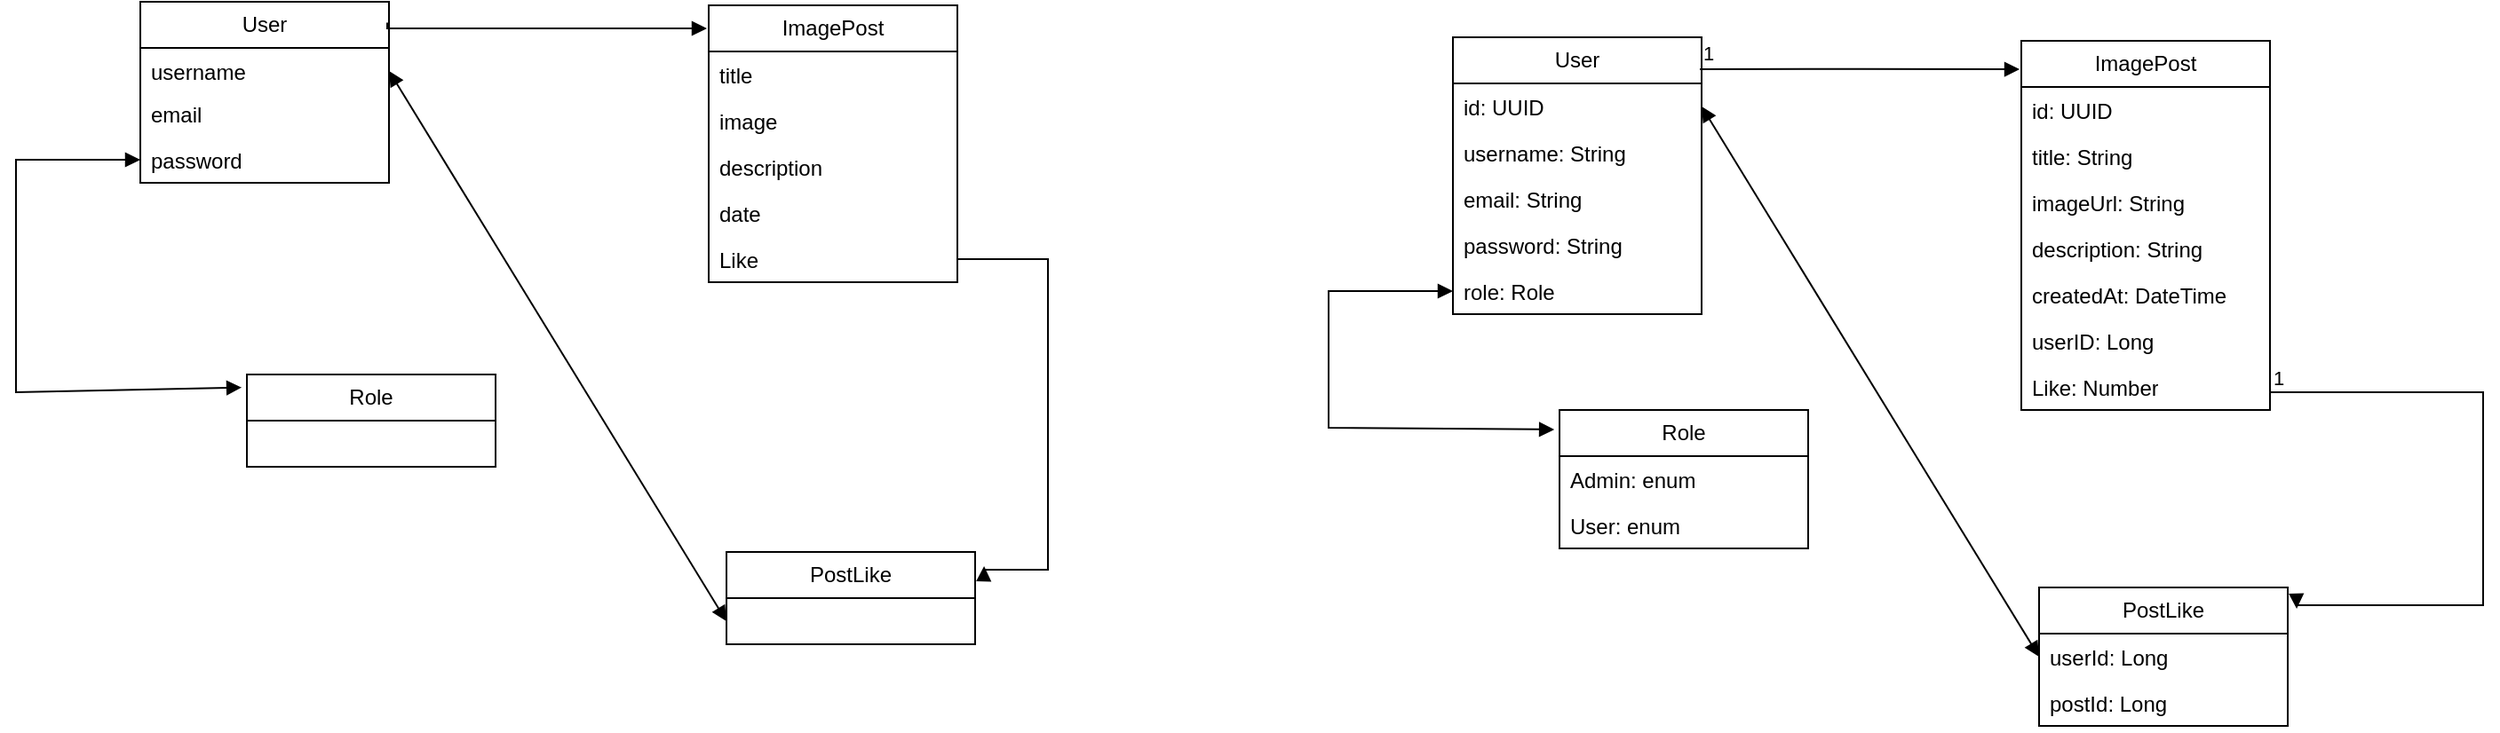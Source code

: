 <mxfile version="28.2.3">
  <diagram name="Seite-1" id="EvkgF1MvYiq81Qi9JRRh">
    <mxGraphModel dx="2253" dy="980" grid="1" gridSize="10" guides="1" tooltips="1" connect="1" arrows="1" fold="1" page="1" pageScale="1" pageWidth="827" pageHeight="1169" math="0" shadow="0">
      <root>
        <mxCell id="0" />
        <mxCell id="1" parent="0" />
        <mxCell id="u6r-m6rEBIpTOp65RIZz-3" value="User" style="swimlane;fontStyle=0;childLayout=stackLayout;horizontal=1;startSize=26;fillColor=none;horizontalStack=0;resizeParent=1;resizeParentMax=0;resizeLast=0;collapsible=1;marginBottom=0;whiteSpace=wrap;html=1;" parent="1" vertex="1">
          <mxGeometry x="559" y="160" width="140" height="156" as="geometry" />
        </mxCell>
        <mxCell id="u6r-m6rEBIpTOp65RIZz-4" value="id: UUID" style="text;strokeColor=none;fillColor=none;align=left;verticalAlign=top;spacingLeft=4;spacingRight=4;overflow=hidden;rotatable=0;points=[[0,0.5],[1,0.5]];portConstraint=eastwest;whiteSpace=wrap;html=1;" parent="u6r-m6rEBIpTOp65RIZz-3" vertex="1">
          <mxGeometry y="26" width="140" height="26" as="geometry" />
        </mxCell>
        <mxCell id="u6r-m6rEBIpTOp65RIZz-5" value="username: String" style="text;strokeColor=none;fillColor=none;align=left;verticalAlign=top;spacingLeft=4;spacingRight=4;overflow=hidden;rotatable=0;points=[[0,0.5],[1,0.5]];portConstraint=eastwest;whiteSpace=wrap;html=1;" parent="u6r-m6rEBIpTOp65RIZz-3" vertex="1">
          <mxGeometry y="52" width="140" height="26" as="geometry" />
        </mxCell>
        <mxCell id="u6r-m6rEBIpTOp65RIZz-40" value="email: String" style="text;strokeColor=none;fillColor=none;align=left;verticalAlign=top;spacingLeft=4;spacingRight=4;overflow=hidden;rotatable=0;points=[[0,0.5],[1,0.5]];portConstraint=eastwest;whiteSpace=wrap;html=1;" parent="u6r-m6rEBIpTOp65RIZz-3" vertex="1">
          <mxGeometry y="78" width="140" height="26" as="geometry" />
        </mxCell>
        <mxCell id="u6r-m6rEBIpTOp65RIZz-6" value="password: String" style="text;strokeColor=none;fillColor=none;align=left;verticalAlign=top;spacingLeft=4;spacingRight=4;overflow=hidden;rotatable=0;points=[[0,0.5],[1,0.5]];portConstraint=eastwest;whiteSpace=wrap;html=1;" parent="u6r-m6rEBIpTOp65RIZz-3" vertex="1">
          <mxGeometry y="104" width="140" height="26" as="geometry" />
        </mxCell>
        <mxCell id="u6r-m6rEBIpTOp65RIZz-15" value="role:&amp;nbsp;Role" style="text;strokeColor=none;fillColor=none;align=left;verticalAlign=top;spacingLeft=4;spacingRight=4;overflow=hidden;rotatable=0;points=[[0,0.5],[1,0.5]];portConstraint=eastwest;whiteSpace=wrap;html=1;" parent="u6r-m6rEBIpTOp65RIZz-3" vertex="1">
          <mxGeometry y="130" width="140" height="26" as="geometry" />
        </mxCell>
        <mxCell id="u6r-m6rEBIpTOp65RIZz-11" value="ImagePost" style="swimlane;fontStyle=0;childLayout=stackLayout;horizontal=1;startSize=26;fillColor=none;horizontalStack=0;resizeParent=1;resizeParentMax=0;resizeLast=0;collapsible=1;marginBottom=0;whiteSpace=wrap;html=1;" parent="1" vertex="1">
          <mxGeometry x="879" y="162" width="140" height="208" as="geometry" />
        </mxCell>
        <mxCell id="u6r-m6rEBIpTOp65RIZz-12" value="id: UUID" style="text;strokeColor=none;fillColor=none;align=left;verticalAlign=top;spacingLeft=4;spacingRight=4;overflow=hidden;rotatable=0;points=[[0,0.5],[1,0.5]];portConstraint=eastwest;whiteSpace=wrap;html=1;" parent="u6r-m6rEBIpTOp65RIZz-11" vertex="1">
          <mxGeometry y="26" width="140" height="26" as="geometry" />
        </mxCell>
        <mxCell id="u6r-m6rEBIpTOp65RIZz-13" value="title: String" style="text;strokeColor=none;fillColor=none;align=left;verticalAlign=top;spacingLeft=4;spacingRight=4;overflow=hidden;rotatable=0;points=[[0,0.5],[1,0.5]];portConstraint=eastwest;whiteSpace=wrap;html=1;" parent="u6r-m6rEBIpTOp65RIZz-11" vertex="1">
          <mxGeometry y="52" width="140" height="26" as="geometry" />
        </mxCell>
        <mxCell id="u6r-m6rEBIpTOp65RIZz-21" value="imageUrl: String" style="text;strokeColor=none;fillColor=none;align=left;verticalAlign=top;spacingLeft=4;spacingRight=4;overflow=hidden;rotatable=0;points=[[0,0.5],[1,0.5]];portConstraint=eastwest;whiteSpace=wrap;html=1;" parent="u6r-m6rEBIpTOp65RIZz-11" vertex="1">
          <mxGeometry y="78" width="140" height="26" as="geometry" />
        </mxCell>
        <mxCell id="u6r-m6rEBIpTOp65RIZz-14" value="description: String" style="text;strokeColor=none;fillColor=none;align=left;verticalAlign=top;spacingLeft=4;spacingRight=4;overflow=hidden;rotatable=0;points=[[0,0.5],[1,0.5]];portConstraint=eastwest;whiteSpace=wrap;html=1;" parent="u6r-m6rEBIpTOp65RIZz-11" vertex="1">
          <mxGeometry y="104" width="140" height="26" as="geometry" />
        </mxCell>
        <mxCell id="u6r-m6rEBIpTOp65RIZz-22" value="createdAt: DateTime" style="text;strokeColor=none;fillColor=none;align=left;verticalAlign=top;spacingLeft=4;spacingRight=4;overflow=hidden;rotatable=0;points=[[0,0.5],[1,0.5]];portConstraint=eastwest;whiteSpace=wrap;html=1;" parent="u6r-m6rEBIpTOp65RIZz-11" vertex="1">
          <mxGeometry y="130" width="140" height="26" as="geometry" />
        </mxCell>
        <mxCell id="u6r-m6rEBIpTOp65RIZz-37" value="userID: Long" style="text;strokeColor=none;fillColor=none;align=left;verticalAlign=top;spacingLeft=4;spacingRight=4;overflow=hidden;rotatable=0;points=[[0,0.5],[1,0.5]];portConstraint=eastwest;whiteSpace=wrap;html=1;" parent="u6r-m6rEBIpTOp65RIZz-11" vertex="1">
          <mxGeometry y="156" width="140" height="26" as="geometry" />
        </mxCell>
        <mxCell id="u6r-m6rEBIpTOp65RIZz-36" value="Like: Number" style="text;strokeColor=none;fillColor=none;align=left;verticalAlign=top;spacingLeft=4;spacingRight=4;overflow=hidden;rotatable=0;points=[[0,0.5],[1,0.5]];portConstraint=eastwest;whiteSpace=wrap;html=1;" parent="u6r-m6rEBIpTOp65RIZz-11" vertex="1">
          <mxGeometry y="182" width="140" height="26" as="geometry" />
        </mxCell>
        <mxCell id="u6r-m6rEBIpTOp65RIZz-23" value="PostLike" style="swimlane;fontStyle=0;childLayout=stackLayout;horizontal=1;startSize=26;fillColor=none;horizontalStack=0;resizeParent=1;resizeParentMax=0;resizeLast=0;collapsible=1;marginBottom=0;whiteSpace=wrap;html=1;" parent="1" vertex="1">
          <mxGeometry x="889" y="470" width="140" height="78" as="geometry" />
        </mxCell>
        <mxCell id="u6r-m6rEBIpTOp65RIZz-25" value="userId: Long" style="text;strokeColor=none;fillColor=none;align=left;verticalAlign=top;spacingLeft=4;spacingRight=4;overflow=hidden;rotatable=0;points=[[0,0.5],[1,0.5]];portConstraint=eastwest;whiteSpace=wrap;html=1;" parent="u6r-m6rEBIpTOp65RIZz-23" vertex="1">
          <mxGeometry y="26" width="140" height="26" as="geometry" />
        </mxCell>
        <mxCell id="u6r-m6rEBIpTOp65RIZz-26" value="postId: Long" style="text;strokeColor=none;fillColor=none;align=left;verticalAlign=top;spacingLeft=4;spacingRight=4;overflow=hidden;rotatable=0;points=[[0,0.5],[1,0.5]];portConstraint=eastwest;whiteSpace=wrap;html=1;" parent="u6r-m6rEBIpTOp65RIZz-23" vertex="1">
          <mxGeometry y="52" width="140" height="26" as="geometry" />
        </mxCell>
        <mxCell id="u6r-m6rEBIpTOp65RIZz-42" value="Role" style="swimlane;fontStyle=0;childLayout=stackLayout;horizontal=1;startSize=26;fillColor=none;horizontalStack=0;resizeParent=1;resizeParentMax=0;resizeLast=0;collapsible=1;marginBottom=0;whiteSpace=wrap;html=1;" parent="1" vertex="1">
          <mxGeometry x="619" y="370" width="140" height="78" as="geometry" />
        </mxCell>
        <mxCell id="u6r-m6rEBIpTOp65RIZz-43" value="Admin: enum" style="text;strokeColor=none;fillColor=none;align=left;verticalAlign=top;spacingLeft=4;spacingRight=4;overflow=hidden;rotatable=0;points=[[0,0.5],[1,0.5]];portConstraint=eastwest;whiteSpace=wrap;html=1;" parent="u6r-m6rEBIpTOp65RIZz-42" vertex="1">
          <mxGeometry y="26" width="140" height="26" as="geometry" />
        </mxCell>
        <mxCell id="u6r-m6rEBIpTOp65RIZz-44" value="User: enum" style="text;strokeColor=none;fillColor=none;align=left;verticalAlign=top;spacingLeft=4;spacingRight=4;overflow=hidden;rotatable=0;points=[[0,0.5],[1,0.5]];portConstraint=eastwest;whiteSpace=wrap;html=1;" parent="u6r-m6rEBIpTOp65RIZz-42" vertex="1">
          <mxGeometry y="52" width="140" height="26" as="geometry" />
        </mxCell>
        <mxCell id="u6r-m6rEBIpTOp65RIZz-48" value="" style="endArrow=block;endFill=1;html=1;edgeStyle=orthogonalEdgeStyle;align=left;verticalAlign=top;rounded=0;entryX=-0.007;entryY=0.077;entryDx=0;entryDy=0;entryPerimeter=0;exitX=0.993;exitY=0.115;exitDx=0;exitDy=0;exitPerimeter=0;" parent="1" source="u6r-m6rEBIpTOp65RIZz-3" target="u6r-m6rEBIpTOp65RIZz-11" edge="1">
          <mxGeometry x="-1" relative="1" as="geometry">
            <mxPoint x="779" y="170" as="sourcePoint" />
            <mxPoint x="939" y="170" as="targetPoint" />
            <mxPoint as="offset" />
          </mxGeometry>
        </mxCell>
        <mxCell id="u6r-m6rEBIpTOp65RIZz-49" value="1" style="edgeLabel;resizable=0;html=1;align=left;verticalAlign=bottom;" parent="u6r-m6rEBIpTOp65RIZz-48" connectable="0" vertex="1">
          <mxGeometry x="-1" relative="1" as="geometry" />
        </mxCell>
        <mxCell id="u6r-m6rEBIpTOp65RIZz-52" value="" style="endArrow=block;startArrow=block;endFill=1;startFill=1;html=1;rounded=0;entryX=-0.021;entryY=0.141;entryDx=0;entryDy=0;exitX=0;exitY=0.5;exitDx=0;exitDy=0;entryPerimeter=0;" parent="1" source="u6r-m6rEBIpTOp65RIZz-15" target="u6r-m6rEBIpTOp65RIZz-42" edge="1">
          <mxGeometry width="160" relative="1" as="geometry">
            <mxPoint x="609" y="310" as="sourcePoint" />
            <mxPoint x="769" y="310" as="targetPoint" />
            <Array as="points">
              <mxPoint x="489" y="303" />
              <mxPoint x="489" y="380" />
            </Array>
          </mxGeometry>
        </mxCell>
        <mxCell id="u6r-m6rEBIpTOp65RIZz-53" value="" style="endArrow=block;endFill=1;html=1;edgeStyle=orthogonalEdgeStyle;align=left;verticalAlign=top;rounded=0;entryX=1.036;entryY=0.154;entryDx=0;entryDy=0;entryPerimeter=0;" parent="1" target="u6r-m6rEBIpTOp65RIZz-23" edge="1">
          <mxGeometry x="-1" relative="1" as="geometry">
            <mxPoint x="1019" y="360" as="sourcePoint" />
            <mxPoint x="1179" y="360" as="targetPoint" />
            <Array as="points">
              <mxPoint x="1139" y="360" />
              <mxPoint x="1139" y="480" />
              <mxPoint x="1034" y="480" />
            </Array>
            <mxPoint as="offset" />
          </mxGeometry>
        </mxCell>
        <mxCell id="u6r-m6rEBIpTOp65RIZz-54" value="1" style="edgeLabel;resizable=0;html=1;align=left;verticalAlign=bottom;" parent="u6r-m6rEBIpTOp65RIZz-53" connectable="0" vertex="1">
          <mxGeometry x="-1" relative="1" as="geometry" />
        </mxCell>
        <mxCell id="u6r-m6rEBIpTOp65RIZz-55" value="" style="endArrow=block;startArrow=block;endFill=1;startFill=1;html=1;rounded=0;exitX=1;exitY=0.5;exitDx=0;exitDy=0;entryX=0;entryY=0.5;entryDx=0;entryDy=0;" parent="1" source="u6r-m6rEBIpTOp65RIZz-4" target="u6r-m6rEBIpTOp65RIZz-25" edge="1">
          <mxGeometry width="160" relative="1" as="geometry">
            <mxPoint x="669" y="330" as="sourcePoint" />
            <mxPoint x="829" y="330" as="targetPoint" />
          </mxGeometry>
        </mxCell>
        <mxCell id="u6r-m6rEBIpTOp65RIZz-56" value="User" style="swimlane;fontStyle=0;childLayout=stackLayout;horizontal=1;startSize=26;fillColor=none;horizontalStack=0;resizeParent=1;resizeParentMax=0;resizeLast=0;collapsible=1;marginBottom=0;whiteSpace=wrap;html=1;" parent="1" vertex="1">
          <mxGeometry x="-180" y="140" width="140" height="102" as="geometry" />
        </mxCell>
        <mxCell id="u6r-m6rEBIpTOp65RIZz-58" value="username" style="text;strokeColor=none;fillColor=none;align=left;verticalAlign=top;spacingLeft=4;spacingRight=4;overflow=hidden;rotatable=0;points=[[0,0.5],[1,0.5]];portConstraint=eastwest;whiteSpace=wrap;html=1;" parent="u6r-m6rEBIpTOp65RIZz-56" vertex="1">
          <mxGeometry y="26" width="140" height="24" as="geometry" />
        </mxCell>
        <mxCell id="u6r-m6rEBIpTOp65RIZz-59" value="email" style="text;strokeColor=none;fillColor=none;align=left;verticalAlign=top;spacingLeft=4;spacingRight=4;overflow=hidden;rotatable=0;points=[[0,0.5],[1,0.5]];portConstraint=eastwest;whiteSpace=wrap;html=1;" parent="u6r-m6rEBIpTOp65RIZz-56" vertex="1">
          <mxGeometry y="50" width="140" height="26" as="geometry" />
        </mxCell>
        <mxCell id="u6r-m6rEBIpTOp65RIZz-60" value="password" style="text;strokeColor=none;fillColor=none;align=left;verticalAlign=top;spacingLeft=4;spacingRight=4;overflow=hidden;rotatable=0;points=[[0,0.5],[1,0.5]];portConstraint=eastwest;whiteSpace=wrap;html=1;" parent="u6r-m6rEBIpTOp65RIZz-56" vertex="1">
          <mxGeometry y="76" width="140" height="26" as="geometry" />
        </mxCell>
        <mxCell id="u6r-m6rEBIpTOp65RIZz-62" value="ImagePost" style="swimlane;fontStyle=0;childLayout=stackLayout;horizontal=1;startSize=26;fillColor=none;horizontalStack=0;resizeParent=1;resizeParentMax=0;resizeLast=0;collapsible=1;marginBottom=0;whiteSpace=wrap;html=1;" parent="1" vertex="1">
          <mxGeometry x="140" y="142" width="140" height="156" as="geometry" />
        </mxCell>
        <mxCell id="u6r-m6rEBIpTOp65RIZz-64" value="title" style="text;strokeColor=none;fillColor=none;align=left;verticalAlign=top;spacingLeft=4;spacingRight=4;overflow=hidden;rotatable=0;points=[[0,0.5],[1,0.5]];portConstraint=eastwest;whiteSpace=wrap;html=1;" parent="u6r-m6rEBIpTOp65RIZz-62" vertex="1">
          <mxGeometry y="26" width="140" height="26" as="geometry" />
        </mxCell>
        <mxCell id="u6r-m6rEBIpTOp65RIZz-65" value="image" style="text;strokeColor=none;fillColor=none;align=left;verticalAlign=top;spacingLeft=4;spacingRight=4;overflow=hidden;rotatable=0;points=[[0,0.5],[1,0.5]];portConstraint=eastwest;whiteSpace=wrap;html=1;" parent="u6r-m6rEBIpTOp65RIZz-62" vertex="1">
          <mxGeometry y="52" width="140" height="26" as="geometry" />
        </mxCell>
        <mxCell id="u6r-m6rEBIpTOp65RIZz-66" value="description" style="text;strokeColor=none;fillColor=none;align=left;verticalAlign=top;spacingLeft=4;spacingRight=4;overflow=hidden;rotatable=0;points=[[0,0.5],[1,0.5]];portConstraint=eastwest;whiteSpace=wrap;html=1;" parent="u6r-m6rEBIpTOp65RIZz-62" vertex="1">
          <mxGeometry y="78" width="140" height="26" as="geometry" />
        </mxCell>
        <mxCell id="u6r-m6rEBIpTOp65RIZz-67" value="date" style="text;strokeColor=none;fillColor=none;align=left;verticalAlign=top;spacingLeft=4;spacingRight=4;overflow=hidden;rotatable=0;points=[[0,0.5],[1,0.5]];portConstraint=eastwest;whiteSpace=wrap;html=1;" parent="u6r-m6rEBIpTOp65RIZz-62" vertex="1">
          <mxGeometry y="104" width="140" height="26" as="geometry" />
        </mxCell>
        <mxCell id="u6r-m6rEBIpTOp65RIZz-69" value="Like" style="text;strokeColor=none;fillColor=none;align=left;verticalAlign=top;spacingLeft=4;spacingRight=4;overflow=hidden;rotatable=0;points=[[0,0.5],[1,0.5]];portConstraint=eastwest;whiteSpace=wrap;html=1;" parent="u6r-m6rEBIpTOp65RIZz-62" vertex="1">
          <mxGeometry y="130" width="140" height="26" as="geometry" />
        </mxCell>
        <mxCell id="u6r-m6rEBIpTOp65RIZz-70" value="PostLike" style="swimlane;fontStyle=0;childLayout=stackLayout;horizontal=1;startSize=26;fillColor=none;horizontalStack=0;resizeParent=1;resizeParentMax=0;resizeLast=0;collapsible=1;marginBottom=0;whiteSpace=wrap;html=1;" parent="1" vertex="1">
          <mxGeometry x="150" y="450" width="140" height="52" as="geometry" />
        </mxCell>
        <mxCell id="u6r-m6rEBIpTOp65RIZz-74" value="Role" style="swimlane;fontStyle=0;childLayout=stackLayout;horizontal=1;startSize=26;fillColor=none;horizontalStack=0;resizeParent=1;resizeParentMax=0;resizeLast=0;collapsible=1;marginBottom=0;whiteSpace=wrap;html=1;" parent="1" vertex="1">
          <mxGeometry x="-120" y="350" width="140" height="52" as="geometry" />
        </mxCell>
        <mxCell id="u6r-m6rEBIpTOp65RIZz-77" value="" style="endArrow=block;endFill=1;html=1;edgeStyle=orthogonalEdgeStyle;align=left;verticalAlign=top;rounded=0;entryX=-0.007;entryY=0.077;entryDx=0;entryDy=0;entryPerimeter=0;exitX=0.993;exitY=0.115;exitDx=0;exitDy=0;exitPerimeter=0;" parent="1" source="u6r-m6rEBIpTOp65RIZz-56" target="u6r-m6rEBIpTOp65RIZz-62" edge="1">
          <mxGeometry x="-1" relative="1" as="geometry">
            <mxPoint x="40" y="150" as="sourcePoint" />
            <mxPoint x="200" y="150" as="targetPoint" />
            <mxPoint as="offset" />
            <Array as="points">
              <mxPoint x="139" y="155" />
            </Array>
          </mxGeometry>
        </mxCell>
        <mxCell id="u6r-m6rEBIpTOp65RIZz-79" value="" style="endArrow=block;startArrow=block;endFill=1;startFill=1;html=1;rounded=0;entryX=-0.021;entryY=0.141;entryDx=0;entryDy=0;exitX=0;exitY=0.5;exitDx=0;exitDy=0;entryPerimeter=0;" parent="1" source="u6r-m6rEBIpTOp65RIZz-60" target="u6r-m6rEBIpTOp65RIZz-74" edge="1">
          <mxGeometry width="160" relative="1" as="geometry">
            <mxPoint x="-180.0" y="255" as="sourcePoint" />
            <mxPoint x="30" y="290" as="targetPoint" />
            <Array as="points">
              <mxPoint x="-250" y="229" />
              <mxPoint x="-250" y="360" />
            </Array>
          </mxGeometry>
        </mxCell>
        <mxCell id="u6r-m6rEBIpTOp65RIZz-80" value="" style="endArrow=block;endFill=1;html=1;edgeStyle=orthogonalEdgeStyle;align=left;verticalAlign=top;rounded=0;entryX=1.036;entryY=0.154;entryDx=0;entryDy=0;entryPerimeter=0;exitX=1;exitY=0.5;exitDx=0;exitDy=0;" parent="1" source="u6r-m6rEBIpTOp65RIZz-69" target="u6r-m6rEBIpTOp65RIZz-70" edge="1">
          <mxGeometry x="-1" relative="1" as="geometry">
            <mxPoint x="280" y="340" as="sourcePoint" />
            <mxPoint x="440" y="340" as="targetPoint" />
            <Array as="points">
              <mxPoint x="331" y="285" />
              <mxPoint x="331" y="460" />
              <mxPoint x="295" y="460" />
            </Array>
            <mxPoint as="offset" />
          </mxGeometry>
        </mxCell>
        <mxCell id="u6r-m6rEBIpTOp65RIZz-82" value="" style="endArrow=block;startArrow=block;endFill=1;startFill=1;html=1;rounded=0;exitX=1;exitY=0.5;exitDx=0;exitDy=0;entryX=0;entryY=0.5;entryDx=0;entryDy=0;" parent="1" edge="1">
          <mxGeometry width="160" relative="1" as="geometry">
            <mxPoint x="-40" y="179" as="sourcePoint" />
            <mxPoint x="150" y="489" as="targetPoint" />
          </mxGeometry>
        </mxCell>
      </root>
    </mxGraphModel>
  </diagram>
</mxfile>
